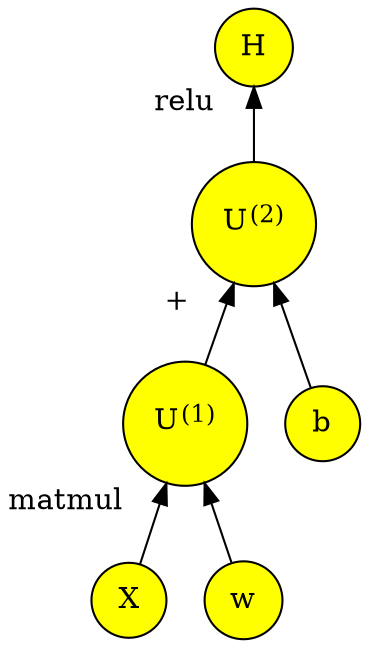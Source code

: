digraph G {
    rankdir = BT;

    {
        node [shape=circle,style="filled", color=black, fillcolor=yellow, fillcolor=yellow]
        X [label="X"]
        W [label="w"]
        b [label="b"]
        U1 [label=<U<sup>(1)</sup>>, xlabel="matmul"]
        U2 [label=<U<sup>(2)</sup>>, xlabel="+"]
        H [label="H", xlabel="relu"]
    }
    X -> U1
    W -> U1
    U1 -> U2
    U2 -> H
    b -> U2 
}
# This computational graph computes y = sigma * (x^T * w + b)